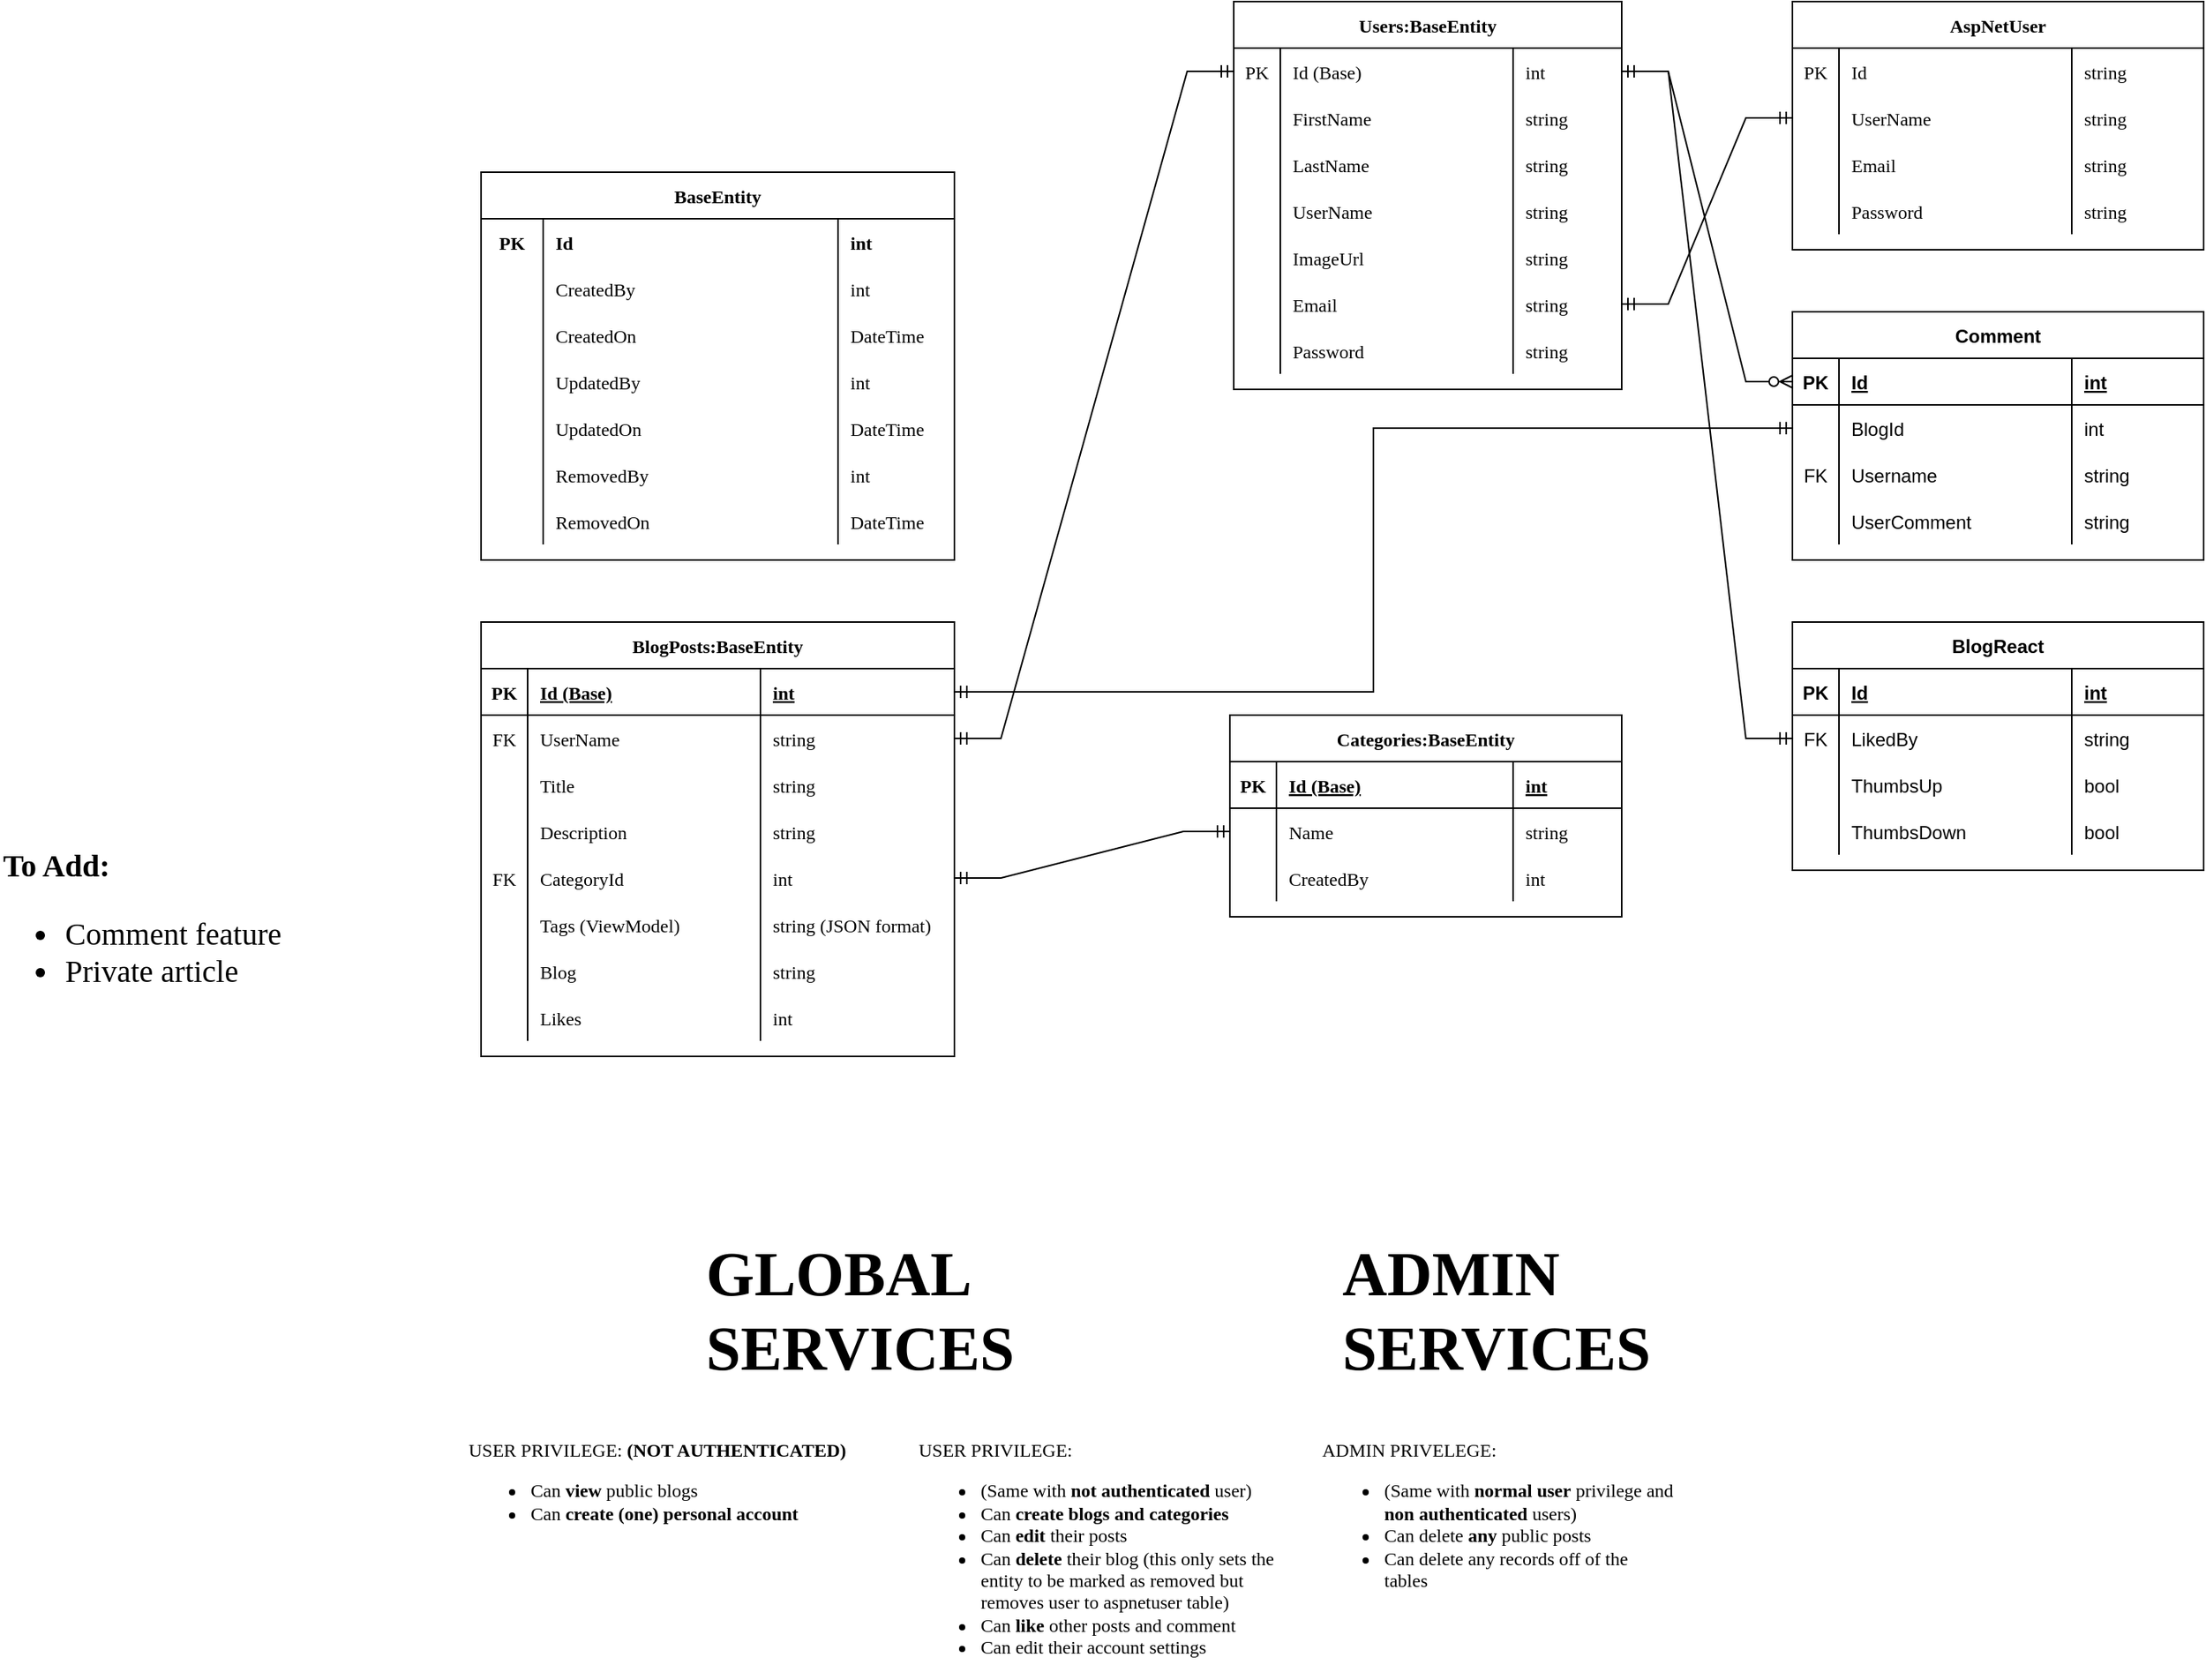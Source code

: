 <mxfile version="20.0.3" type="github">
  <diagram id="rZwCkNjVUARxbwiiMWEz" name="Page-1">
    <mxGraphModel dx="1335" dy="1146" grid="1" gridSize="10" guides="1" tooltips="1" connect="1" arrows="1" fold="1" page="0" pageScale="1" pageWidth="850" pageHeight="1100" math="0" shadow="0">
      <root>
        <mxCell id="0" />
        <mxCell id="1" parent="0" />
        <mxCell id="ridZYwhAapM3hq9KRY01-1" value="BlogPosts:BaseEntity" style="shape=table;startSize=30;container=1;collapsible=1;childLayout=tableLayout;fixedRows=1;rowLines=0;fontStyle=1;align=center;resizeLast=1;fontFamily=Tahoma;" parent="1" vertex="1">
          <mxGeometry x="560" y="30" width="305" height="280" as="geometry" />
        </mxCell>
        <mxCell id="ridZYwhAapM3hq9KRY01-2" value="" style="shape=tableRow;horizontal=0;startSize=0;swimlaneHead=0;swimlaneBody=0;fillColor=none;collapsible=0;dropTarget=0;points=[[0,0.5],[1,0.5]];portConstraint=eastwest;top=0;left=0;right=0;bottom=1;fontFamily=Tahoma;" parent="ridZYwhAapM3hq9KRY01-1" vertex="1">
          <mxGeometry y="30" width="305" height="30" as="geometry" />
        </mxCell>
        <mxCell id="ridZYwhAapM3hq9KRY01-3" value="PK" style="shape=partialRectangle;connectable=0;fillColor=none;top=0;left=0;bottom=0;right=0;fontStyle=1;overflow=hidden;fontFamily=Tahoma;" parent="ridZYwhAapM3hq9KRY01-2" vertex="1">
          <mxGeometry width="30" height="30" as="geometry">
            <mxRectangle width="30" height="30" as="alternateBounds" />
          </mxGeometry>
        </mxCell>
        <mxCell id="ridZYwhAapM3hq9KRY01-4" value="Id (Base)" style="shape=partialRectangle;connectable=0;fillColor=none;top=0;left=0;bottom=0;right=0;align=left;spacingLeft=6;fontStyle=5;overflow=hidden;fontFamily=Tahoma;" parent="ridZYwhAapM3hq9KRY01-2" vertex="1">
          <mxGeometry x="30" width="150" height="30" as="geometry">
            <mxRectangle width="150" height="30" as="alternateBounds" />
          </mxGeometry>
        </mxCell>
        <mxCell id="ridZYwhAapM3hq9KRY01-27" value="int" style="shape=partialRectangle;connectable=0;fillColor=none;top=0;left=0;bottom=0;right=0;align=left;spacingLeft=6;fontStyle=5;overflow=hidden;fontFamily=Tahoma;" parent="ridZYwhAapM3hq9KRY01-2" vertex="1">
          <mxGeometry x="180" width="125" height="30" as="geometry">
            <mxRectangle width="125" height="30" as="alternateBounds" />
          </mxGeometry>
        </mxCell>
        <mxCell id="eWsemUM-y-DsSTfHlPj5-30" style="shape=tableRow;horizontal=0;startSize=0;swimlaneHead=0;swimlaneBody=0;fillColor=none;collapsible=0;dropTarget=0;points=[[0,0.5],[1,0.5]];portConstraint=eastwest;top=0;left=0;right=0;bottom=0;fontFamily=Tahoma;" parent="ridZYwhAapM3hq9KRY01-1" vertex="1">
          <mxGeometry y="60" width="305" height="30" as="geometry" />
        </mxCell>
        <mxCell id="eWsemUM-y-DsSTfHlPj5-31" value="FK" style="shape=partialRectangle;connectable=0;fillColor=none;top=0;left=0;bottom=0;right=0;editable=1;overflow=hidden;fontFamily=Tahoma;" parent="eWsemUM-y-DsSTfHlPj5-30" vertex="1">
          <mxGeometry width="30" height="30" as="geometry">
            <mxRectangle width="30" height="30" as="alternateBounds" />
          </mxGeometry>
        </mxCell>
        <mxCell id="eWsemUM-y-DsSTfHlPj5-32" value="UserName" style="shape=partialRectangle;connectable=0;fillColor=none;top=0;left=0;bottom=0;right=0;align=left;spacingLeft=6;overflow=hidden;fontFamily=Tahoma;" parent="eWsemUM-y-DsSTfHlPj5-30" vertex="1">
          <mxGeometry x="30" width="150" height="30" as="geometry">
            <mxRectangle width="150" height="30" as="alternateBounds" />
          </mxGeometry>
        </mxCell>
        <mxCell id="eWsemUM-y-DsSTfHlPj5-33" value="string" style="shape=partialRectangle;connectable=0;fillColor=none;top=0;left=0;bottom=0;right=0;align=left;spacingLeft=6;overflow=hidden;fontFamily=Tahoma;" parent="eWsemUM-y-DsSTfHlPj5-30" vertex="1">
          <mxGeometry x="180" width="125" height="30" as="geometry">
            <mxRectangle width="125" height="30" as="alternateBounds" />
          </mxGeometry>
        </mxCell>
        <mxCell id="ridZYwhAapM3hq9KRY01-5" value="" style="shape=tableRow;horizontal=0;startSize=0;swimlaneHead=0;swimlaneBody=0;fillColor=none;collapsible=0;dropTarget=0;points=[[0,0.5],[1,0.5]];portConstraint=eastwest;top=0;left=0;right=0;bottom=0;fontFamily=Tahoma;" parent="ridZYwhAapM3hq9KRY01-1" vertex="1">
          <mxGeometry y="90" width="305" height="30" as="geometry" />
        </mxCell>
        <mxCell id="ridZYwhAapM3hq9KRY01-6" value="" style="shape=partialRectangle;connectable=0;fillColor=none;top=0;left=0;bottom=0;right=0;editable=1;overflow=hidden;fontFamily=Tahoma;" parent="ridZYwhAapM3hq9KRY01-5" vertex="1">
          <mxGeometry width="30" height="30" as="geometry">
            <mxRectangle width="30" height="30" as="alternateBounds" />
          </mxGeometry>
        </mxCell>
        <mxCell id="ridZYwhAapM3hq9KRY01-7" value="Title" style="shape=partialRectangle;connectable=0;fillColor=none;top=0;left=0;bottom=0;right=0;align=left;spacingLeft=6;overflow=hidden;fontFamily=Tahoma;" parent="ridZYwhAapM3hq9KRY01-5" vertex="1">
          <mxGeometry x="30" width="150" height="30" as="geometry">
            <mxRectangle width="150" height="30" as="alternateBounds" />
          </mxGeometry>
        </mxCell>
        <mxCell id="ridZYwhAapM3hq9KRY01-28" value="string" style="shape=partialRectangle;connectable=0;fillColor=none;top=0;left=0;bottom=0;right=0;align=left;spacingLeft=6;overflow=hidden;fontFamily=Tahoma;" parent="ridZYwhAapM3hq9KRY01-5" vertex="1">
          <mxGeometry x="180" width="125" height="30" as="geometry">
            <mxRectangle width="125" height="30" as="alternateBounds" />
          </mxGeometry>
        </mxCell>
        <mxCell id="AvKfs0yrgIYMPPPJpUeN-42" style="shape=tableRow;horizontal=0;startSize=0;swimlaneHead=0;swimlaneBody=0;fillColor=none;collapsible=0;dropTarget=0;points=[[0,0.5],[1,0.5]];portConstraint=eastwest;top=0;left=0;right=0;bottom=0;fontFamily=Tahoma;" parent="ridZYwhAapM3hq9KRY01-1" vertex="1">
          <mxGeometry y="120" width="305" height="30" as="geometry" />
        </mxCell>
        <mxCell id="AvKfs0yrgIYMPPPJpUeN-43" style="shape=partialRectangle;connectable=0;fillColor=none;top=0;left=0;bottom=0;right=0;editable=1;overflow=hidden;fontFamily=Tahoma;" parent="AvKfs0yrgIYMPPPJpUeN-42" vertex="1">
          <mxGeometry width="30" height="30" as="geometry">
            <mxRectangle width="30" height="30" as="alternateBounds" />
          </mxGeometry>
        </mxCell>
        <mxCell id="AvKfs0yrgIYMPPPJpUeN-44" value="Description" style="shape=partialRectangle;connectable=0;fillColor=none;top=0;left=0;bottom=0;right=0;align=left;spacingLeft=6;overflow=hidden;fontFamily=Tahoma;" parent="AvKfs0yrgIYMPPPJpUeN-42" vertex="1">
          <mxGeometry x="30" width="150" height="30" as="geometry">
            <mxRectangle width="150" height="30" as="alternateBounds" />
          </mxGeometry>
        </mxCell>
        <mxCell id="AvKfs0yrgIYMPPPJpUeN-45" value="string" style="shape=partialRectangle;connectable=0;fillColor=none;top=0;left=0;bottom=0;right=0;align=left;spacingLeft=6;overflow=hidden;fontFamily=Tahoma;" parent="AvKfs0yrgIYMPPPJpUeN-42" vertex="1">
          <mxGeometry x="180" width="125" height="30" as="geometry">
            <mxRectangle width="125" height="30" as="alternateBounds" />
          </mxGeometry>
        </mxCell>
        <mxCell id="ridZYwhAapM3hq9KRY01-8" value="" style="shape=tableRow;horizontal=0;startSize=0;swimlaneHead=0;swimlaneBody=0;fillColor=none;collapsible=0;dropTarget=0;points=[[0,0.5],[1,0.5]];portConstraint=eastwest;top=0;left=0;right=0;bottom=0;fontFamily=Tahoma;" parent="ridZYwhAapM3hq9KRY01-1" vertex="1">
          <mxGeometry y="150" width="305" height="30" as="geometry" />
        </mxCell>
        <mxCell id="ridZYwhAapM3hq9KRY01-9" value="FK" style="shape=partialRectangle;connectable=0;fillColor=none;top=0;left=0;bottom=0;right=0;editable=1;overflow=hidden;fontFamily=Tahoma;" parent="ridZYwhAapM3hq9KRY01-8" vertex="1">
          <mxGeometry width="30" height="30" as="geometry">
            <mxRectangle width="30" height="30" as="alternateBounds" />
          </mxGeometry>
        </mxCell>
        <mxCell id="ridZYwhAapM3hq9KRY01-10" value="CategoryId" style="shape=partialRectangle;connectable=0;fillColor=none;top=0;left=0;bottom=0;right=0;align=left;spacingLeft=6;overflow=hidden;fontFamily=Tahoma;" parent="ridZYwhAapM3hq9KRY01-8" vertex="1">
          <mxGeometry x="30" width="150" height="30" as="geometry">
            <mxRectangle width="150" height="30" as="alternateBounds" />
          </mxGeometry>
        </mxCell>
        <mxCell id="ridZYwhAapM3hq9KRY01-29" value="int" style="shape=partialRectangle;connectable=0;fillColor=none;top=0;left=0;bottom=0;right=0;align=left;spacingLeft=6;overflow=hidden;fontFamily=Tahoma;" parent="ridZYwhAapM3hq9KRY01-8" vertex="1">
          <mxGeometry x="180" width="125" height="30" as="geometry">
            <mxRectangle width="125" height="30" as="alternateBounds" />
          </mxGeometry>
        </mxCell>
        <mxCell id="ridZYwhAapM3hq9KRY01-11" value="" style="shape=tableRow;horizontal=0;startSize=0;swimlaneHead=0;swimlaneBody=0;fillColor=none;collapsible=0;dropTarget=0;points=[[0,0.5],[1,0.5]];portConstraint=eastwest;top=0;left=0;right=0;bottom=0;fontFamily=Tahoma;" parent="ridZYwhAapM3hq9KRY01-1" vertex="1">
          <mxGeometry y="180" width="305" height="30" as="geometry" />
        </mxCell>
        <mxCell id="ridZYwhAapM3hq9KRY01-12" value="" style="shape=partialRectangle;connectable=0;fillColor=none;top=0;left=0;bottom=0;right=0;editable=1;overflow=hidden;fontFamily=Tahoma;" parent="ridZYwhAapM3hq9KRY01-11" vertex="1">
          <mxGeometry width="30" height="30" as="geometry">
            <mxRectangle width="30" height="30" as="alternateBounds" />
          </mxGeometry>
        </mxCell>
        <mxCell id="ridZYwhAapM3hq9KRY01-13" value="Tags (ViewModel)" style="shape=partialRectangle;connectable=0;fillColor=none;top=0;left=0;bottom=0;right=0;align=left;spacingLeft=6;overflow=hidden;fontFamily=Tahoma;" parent="ridZYwhAapM3hq9KRY01-11" vertex="1">
          <mxGeometry x="30" width="150" height="30" as="geometry">
            <mxRectangle width="150" height="30" as="alternateBounds" />
          </mxGeometry>
        </mxCell>
        <mxCell id="ridZYwhAapM3hq9KRY01-30" value="string (JSON format)" style="shape=partialRectangle;connectable=0;fillColor=none;top=0;left=0;bottom=0;right=0;align=left;spacingLeft=6;overflow=hidden;fontFamily=Tahoma;" parent="ridZYwhAapM3hq9KRY01-11" vertex="1">
          <mxGeometry x="180" width="125" height="30" as="geometry">
            <mxRectangle width="125" height="30" as="alternateBounds" />
          </mxGeometry>
        </mxCell>
        <mxCell id="eWsemUM-y-DsSTfHlPj5-129" style="shape=tableRow;horizontal=0;startSize=0;swimlaneHead=0;swimlaneBody=0;fillColor=none;collapsible=0;dropTarget=0;points=[[0,0.5],[1,0.5]];portConstraint=eastwest;top=0;left=0;right=0;bottom=0;fontFamily=Tahoma;" parent="ridZYwhAapM3hq9KRY01-1" vertex="1">
          <mxGeometry y="210" width="305" height="30" as="geometry" />
        </mxCell>
        <mxCell id="eWsemUM-y-DsSTfHlPj5-130" style="shape=partialRectangle;connectable=0;fillColor=none;top=0;left=0;bottom=0;right=0;editable=1;overflow=hidden;fontFamily=Tahoma;" parent="eWsemUM-y-DsSTfHlPj5-129" vertex="1">
          <mxGeometry width="30" height="30" as="geometry">
            <mxRectangle width="30" height="30" as="alternateBounds" />
          </mxGeometry>
        </mxCell>
        <mxCell id="eWsemUM-y-DsSTfHlPj5-131" value="Blog" style="shape=partialRectangle;connectable=0;fillColor=none;top=0;left=0;bottom=0;right=0;align=left;spacingLeft=6;overflow=hidden;fontFamily=Tahoma;" parent="eWsemUM-y-DsSTfHlPj5-129" vertex="1">
          <mxGeometry x="30" width="150" height="30" as="geometry">
            <mxRectangle width="150" height="30" as="alternateBounds" />
          </mxGeometry>
        </mxCell>
        <mxCell id="eWsemUM-y-DsSTfHlPj5-132" value="string" style="shape=partialRectangle;connectable=0;fillColor=none;top=0;left=0;bottom=0;right=0;align=left;spacingLeft=6;overflow=hidden;fontFamily=Tahoma;" parent="eWsemUM-y-DsSTfHlPj5-129" vertex="1">
          <mxGeometry x="180" width="125" height="30" as="geometry">
            <mxRectangle width="125" height="30" as="alternateBounds" />
          </mxGeometry>
        </mxCell>
        <mxCell id="eWsemUM-y-DsSTfHlPj5-9" style="shape=tableRow;horizontal=0;startSize=0;swimlaneHead=0;swimlaneBody=0;fillColor=none;collapsible=0;dropTarget=0;points=[[0,0.5],[1,0.5]];portConstraint=eastwest;top=0;left=0;right=0;bottom=0;fontFamily=Tahoma;" parent="ridZYwhAapM3hq9KRY01-1" vertex="1">
          <mxGeometry y="240" width="305" height="30" as="geometry" />
        </mxCell>
        <mxCell id="eWsemUM-y-DsSTfHlPj5-10" style="shape=partialRectangle;connectable=0;fillColor=none;top=0;left=0;bottom=0;right=0;editable=1;overflow=hidden;fontFamily=Tahoma;" parent="eWsemUM-y-DsSTfHlPj5-9" vertex="1">
          <mxGeometry width="30" height="30" as="geometry">
            <mxRectangle width="30" height="30" as="alternateBounds" />
          </mxGeometry>
        </mxCell>
        <mxCell id="eWsemUM-y-DsSTfHlPj5-11" value="Likes" style="shape=partialRectangle;connectable=0;fillColor=none;top=0;left=0;bottom=0;right=0;align=left;spacingLeft=6;overflow=hidden;fontFamily=Tahoma;" parent="eWsemUM-y-DsSTfHlPj5-9" vertex="1">
          <mxGeometry x="30" width="150" height="30" as="geometry">
            <mxRectangle width="150" height="30" as="alternateBounds" />
          </mxGeometry>
        </mxCell>
        <mxCell id="eWsemUM-y-DsSTfHlPj5-12" value="int" style="shape=partialRectangle;connectable=0;fillColor=none;top=0;left=0;bottom=0;right=0;align=left;spacingLeft=6;overflow=hidden;fontFamily=Tahoma;" parent="eWsemUM-y-DsSTfHlPj5-9" vertex="1">
          <mxGeometry x="180" width="125" height="30" as="geometry">
            <mxRectangle width="125" height="30" as="alternateBounds" />
          </mxGeometry>
        </mxCell>
        <mxCell id="ridZYwhAapM3hq9KRY01-14" value="Users:BaseEntity" style="shape=table;startSize=30;container=1;collapsible=1;childLayout=tableLayout;fixedRows=1;rowLines=0;fontStyle=1;align=center;resizeLast=1;fontFamily=Tahoma;" parent="1" vertex="1">
          <mxGeometry x="1045" y="-370" width="250" height="250" as="geometry" />
        </mxCell>
        <mxCell id="eWsemUM-y-DsSTfHlPj5-27" style="shape=tableRow;horizontal=0;startSize=0;swimlaneHead=0;swimlaneBody=0;fillColor=none;collapsible=0;dropTarget=0;points=[[0,0.5],[1,0.5]];portConstraint=eastwest;top=0;left=0;right=0;bottom=0;fontFamily=Tahoma;" parent="ridZYwhAapM3hq9KRY01-14" vertex="1">
          <mxGeometry y="30" width="250" height="30" as="geometry" />
        </mxCell>
        <mxCell id="eWsemUM-y-DsSTfHlPj5-28" value="PK" style="shape=partialRectangle;connectable=0;fillColor=none;top=0;left=0;bottom=0;right=0;editable=1;overflow=hidden;fontFamily=Tahoma;" parent="eWsemUM-y-DsSTfHlPj5-27" vertex="1">
          <mxGeometry width="30" height="30" as="geometry">
            <mxRectangle width="30" height="30" as="alternateBounds" />
          </mxGeometry>
        </mxCell>
        <mxCell id="eWsemUM-y-DsSTfHlPj5-29" value="Id (Base)" style="shape=partialRectangle;connectable=0;fillColor=none;top=0;left=0;bottom=0;right=0;align=left;spacingLeft=6;overflow=hidden;fontFamily=Tahoma;shadow=0;" parent="eWsemUM-y-DsSTfHlPj5-27" vertex="1">
          <mxGeometry x="30" width="150" height="30" as="geometry">
            <mxRectangle width="150" height="30" as="alternateBounds" />
          </mxGeometry>
        </mxCell>
        <mxCell id="jtkVeyvdoe5RM_UpNA_y-11" value="int" style="shape=partialRectangle;connectable=0;fillColor=none;top=0;left=0;bottom=0;right=0;align=left;spacingLeft=6;overflow=hidden;fontFamily=Tahoma;shadow=0;" parent="eWsemUM-y-DsSTfHlPj5-27" vertex="1">
          <mxGeometry x="180" width="70" height="30" as="geometry">
            <mxRectangle width="70" height="30" as="alternateBounds" />
          </mxGeometry>
        </mxCell>
        <mxCell id="ridZYwhAapM3hq9KRY01-18" value="" style="shape=tableRow;horizontal=0;startSize=0;swimlaneHead=0;swimlaneBody=0;fillColor=none;collapsible=0;dropTarget=0;points=[[0,0.5],[1,0.5]];portConstraint=eastwest;top=0;left=0;right=0;bottom=0;fontFamily=Tahoma;" parent="ridZYwhAapM3hq9KRY01-14" vertex="1">
          <mxGeometry y="60" width="250" height="30" as="geometry" />
        </mxCell>
        <mxCell id="ridZYwhAapM3hq9KRY01-19" value="" style="shape=partialRectangle;connectable=0;fillColor=none;top=0;left=0;bottom=0;right=0;editable=1;overflow=hidden;fontFamily=Tahoma;" parent="ridZYwhAapM3hq9KRY01-18" vertex="1">
          <mxGeometry width="30" height="30" as="geometry">
            <mxRectangle width="30" height="30" as="alternateBounds" />
          </mxGeometry>
        </mxCell>
        <mxCell id="ridZYwhAapM3hq9KRY01-20" value="FirstName" style="shape=partialRectangle;connectable=0;fillColor=none;top=0;left=0;bottom=0;right=0;align=left;spacingLeft=6;overflow=hidden;fontFamily=Tahoma;" parent="ridZYwhAapM3hq9KRY01-18" vertex="1">
          <mxGeometry x="30" width="150" height="30" as="geometry">
            <mxRectangle width="150" height="30" as="alternateBounds" />
          </mxGeometry>
        </mxCell>
        <mxCell id="jtkVeyvdoe5RM_UpNA_y-12" value="string" style="shape=partialRectangle;connectable=0;fillColor=none;top=0;left=0;bottom=0;right=0;align=left;spacingLeft=6;overflow=hidden;fontFamily=Tahoma;" parent="ridZYwhAapM3hq9KRY01-18" vertex="1">
          <mxGeometry x="180" width="70" height="30" as="geometry">
            <mxRectangle width="70" height="30" as="alternateBounds" />
          </mxGeometry>
        </mxCell>
        <mxCell id="ridZYwhAapM3hq9KRY01-21" value="" style="shape=tableRow;horizontal=0;startSize=0;swimlaneHead=0;swimlaneBody=0;fillColor=none;collapsible=0;dropTarget=0;points=[[0,0.5],[1,0.5]];portConstraint=eastwest;top=0;left=0;right=0;bottom=0;fontFamily=Tahoma;" parent="ridZYwhAapM3hq9KRY01-14" vertex="1">
          <mxGeometry y="90" width="250" height="30" as="geometry" />
        </mxCell>
        <mxCell id="ridZYwhAapM3hq9KRY01-22" value="" style="shape=partialRectangle;connectable=0;fillColor=none;top=0;left=0;bottom=0;right=0;editable=1;overflow=hidden;fontFamily=Tahoma;" parent="ridZYwhAapM3hq9KRY01-21" vertex="1">
          <mxGeometry width="30" height="30" as="geometry">
            <mxRectangle width="30" height="30" as="alternateBounds" />
          </mxGeometry>
        </mxCell>
        <mxCell id="ridZYwhAapM3hq9KRY01-23" value="LastName" style="shape=partialRectangle;connectable=0;fillColor=none;top=0;left=0;bottom=0;right=0;align=left;spacingLeft=6;overflow=hidden;fontFamily=Tahoma;" parent="ridZYwhAapM3hq9KRY01-21" vertex="1">
          <mxGeometry x="30" width="150" height="30" as="geometry">
            <mxRectangle width="150" height="30" as="alternateBounds" />
          </mxGeometry>
        </mxCell>
        <mxCell id="jtkVeyvdoe5RM_UpNA_y-13" value="string" style="shape=partialRectangle;connectable=0;fillColor=none;top=0;left=0;bottom=0;right=0;align=left;spacingLeft=6;overflow=hidden;fontFamily=Tahoma;" parent="ridZYwhAapM3hq9KRY01-21" vertex="1">
          <mxGeometry x="180" width="70" height="30" as="geometry">
            <mxRectangle width="70" height="30" as="alternateBounds" />
          </mxGeometry>
        </mxCell>
        <mxCell id="ridZYwhAapM3hq9KRY01-24" value="" style="shape=tableRow;horizontal=0;startSize=0;swimlaneHead=0;swimlaneBody=0;fillColor=none;collapsible=0;dropTarget=0;points=[[0,0.5],[1,0.5]];portConstraint=eastwest;top=0;left=0;right=0;bottom=0;fontFamily=Tahoma;" parent="ridZYwhAapM3hq9KRY01-14" vertex="1">
          <mxGeometry y="120" width="250" height="30" as="geometry" />
        </mxCell>
        <mxCell id="ridZYwhAapM3hq9KRY01-25" value="" style="shape=partialRectangle;connectable=0;fillColor=none;top=0;left=0;bottom=0;right=0;editable=1;overflow=hidden;fontFamily=Tahoma;" parent="ridZYwhAapM3hq9KRY01-24" vertex="1">
          <mxGeometry width="30" height="30" as="geometry">
            <mxRectangle width="30" height="30" as="alternateBounds" />
          </mxGeometry>
        </mxCell>
        <mxCell id="ridZYwhAapM3hq9KRY01-26" value="UserName" style="shape=partialRectangle;connectable=0;fillColor=none;top=0;left=0;bottom=0;right=0;align=left;spacingLeft=6;overflow=hidden;fontFamily=Tahoma;" parent="ridZYwhAapM3hq9KRY01-24" vertex="1">
          <mxGeometry x="30" width="150" height="30" as="geometry">
            <mxRectangle width="150" height="30" as="alternateBounds" />
          </mxGeometry>
        </mxCell>
        <mxCell id="jtkVeyvdoe5RM_UpNA_y-14" value="string" style="shape=partialRectangle;connectable=0;fillColor=none;top=0;left=0;bottom=0;right=0;align=left;spacingLeft=6;overflow=hidden;fontFamily=Tahoma;" parent="ridZYwhAapM3hq9KRY01-24" vertex="1">
          <mxGeometry x="180" width="70" height="30" as="geometry">
            <mxRectangle width="70" height="30" as="alternateBounds" />
          </mxGeometry>
        </mxCell>
        <mxCell id="eWsemUM-y-DsSTfHlPj5-24" style="shape=tableRow;horizontal=0;startSize=0;swimlaneHead=0;swimlaneBody=0;fillColor=none;collapsible=0;dropTarget=0;points=[[0,0.5],[1,0.5]];portConstraint=eastwest;top=0;left=0;right=0;bottom=0;fontFamily=Tahoma;" parent="ridZYwhAapM3hq9KRY01-14" vertex="1">
          <mxGeometry y="150" width="250" height="30" as="geometry" />
        </mxCell>
        <mxCell id="eWsemUM-y-DsSTfHlPj5-25" style="shape=partialRectangle;connectable=0;fillColor=none;top=0;left=0;bottom=0;right=0;editable=1;overflow=hidden;fontFamily=Tahoma;" parent="eWsemUM-y-DsSTfHlPj5-24" vertex="1">
          <mxGeometry width="30" height="30" as="geometry">
            <mxRectangle width="30" height="30" as="alternateBounds" />
          </mxGeometry>
        </mxCell>
        <mxCell id="eWsemUM-y-DsSTfHlPj5-26" value="ImageUrl" style="shape=partialRectangle;connectable=0;fillColor=none;top=0;left=0;bottom=0;right=0;align=left;spacingLeft=6;overflow=hidden;fontFamily=Tahoma;" parent="eWsemUM-y-DsSTfHlPj5-24" vertex="1">
          <mxGeometry x="30" width="150" height="30" as="geometry">
            <mxRectangle width="150" height="30" as="alternateBounds" />
          </mxGeometry>
        </mxCell>
        <mxCell id="jtkVeyvdoe5RM_UpNA_y-15" value="string" style="shape=partialRectangle;connectable=0;fillColor=none;top=0;left=0;bottom=0;right=0;align=left;spacingLeft=6;overflow=hidden;fontFamily=Tahoma;" parent="eWsemUM-y-DsSTfHlPj5-24" vertex="1">
          <mxGeometry x="180" width="70" height="30" as="geometry">
            <mxRectangle width="70" height="30" as="alternateBounds" />
          </mxGeometry>
        </mxCell>
        <mxCell id="ridZYwhAapM3hq9KRY01-48" style="shape=tableRow;horizontal=0;startSize=0;swimlaneHead=0;swimlaneBody=0;fillColor=none;collapsible=0;dropTarget=0;points=[[0,0.5],[1,0.5]];portConstraint=eastwest;top=0;left=0;right=0;bottom=0;fontFamily=Tahoma;" parent="ridZYwhAapM3hq9KRY01-14" vertex="1">
          <mxGeometry y="180" width="250" height="30" as="geometry" />
        </mxCell>
        <mxCell id="ridZYwhAapM3hq9KRY01-49" style="shape=partialRectangle;connectable=0;fillColor=none;top=0;left=0;bottom=0;right=0;editable=1;overflow=hidden;fontFamily=Tahoma;" parent="ridZYwhAapM3hq9KRY01-48" vertex="1">
          <mxGeometry width="30" height="30" as="geometry">
            <mxRectangle width="30" height="30" as="alternateBounds" />
          </mxGeometry>
        </mxCell>
        <mxCell id="ridZYwhAapM3hq9KRY01-50" value="Email" style="shape=partialRectangle;connectable=0;fillColor=none;top=0;left=0;bottom=0;right=0;align=left;spacingLeft=6;overflow=hidden;fontFamily=Tahoma;" parent="ridZYwhAapM3hq9KRY01-48" vertex="1">
          <mxGeometry x="30" width="150" height="30" as="geometry">
            <mxRectangle width="150" height="30" as="alternateBounds" />
          </mxGeometry>
        </mxCell>
        <mxCell id="jtkVeyvdoe5RM_UpNA_y-16" value="string" style="shape=partialRectangle;connectable=0;fillColor=none;top=0;left=0;bottom=0;right=0;align=left;spacingLeft=6;overflow=hidden;fontFamily=Tahoma;" parent="ridZYwhAapM3hq9KRY01-48" vertex="1">
          <mxGeometry x="180" width="70" height="30" as="geometry">
            <mxRectangle width="70" height="30" as="alternateBounds" />
          </mxGeometry>
        </mxCell>
        <mxCell id="ridZYwhAapM3hq9KRY01-45" style="shape=tableRow;horizontal=0;startSize=0;swimlaneHead=0;swimlaneBody=0;fillColor=none;collapsible=0;dropTarget=0;points=[[0,0.5],[1,0.5]];portConstraint=eastwest;top=0;left=0;right=0;bottom=0;fontFamily=Tahoma;" parent="ridZYwhAapM3hq9KRY01-14" vertex="1">
          <mxGeometry y="210" width="250" height="30" as="geometry" />
        </mxCell>
        <mxCell id="ridZYwhAapM3hq9KRY01-46" style="shape=partialRectangle;connectable=0;fillColor=none;top=0;left=0;bottom=0;right=0;editable=1;overflow=hidden;fontFamily=Tahoma;" parent="ridZYwhAapM3hq9KRY01-45" vertex="1">
          <mxGeometry width="30" height="30" as="geometry">
            <mxRectangle width="30" height="30" as="alternateBounds" />
          </mxGeometry>
        </mxCell>
        <mxCell id="ridZYwhAapM3hq9KRY01-47" value="Password" style="shape=partialRectangle;connectable=0;fillColor=none;top=0;left=0;bottom=0;right=0;align=left;spacingLeft=6;overflow=hidden;fontFamily=Tahoma;" parent="ridZYwhAapM3hq9KRY01-45" vertex="1">
          <mxGeometry x="30" width="150" height="30" as="geometry">
            <mxRectangle width="150" height="30" as="alternateBounds" />
          </mxGeometry>
        </mxCell>
        <mxCell id="jtkVeyvdoe5RM_UpNA_y-17" value="string" style="shape=partialRectangle;connectable=0;fillColor=none;top=0;left=0;bottom=0;right=0;align=left;spacingLeft=6;overflow=hidden;fontFamily=Tahoma;" parent="ridZYwhAapM3hq9KRY01-45" vertex="1">
          <mxGeometry x="180" width="70" height="30" as="geometry">
            <mxRectangle width="70" height="30" as="alternateBounds" />
          </mxGeometry>
        </mxCell>
        <mxCell id="ridZYwhAapM3hq9KRY01-31" value="Categories:BaseEntity" style="shape=table;startSize=30;container=1;collapsible=1;childLayout=tableLayout;fixedRows=1;rowLines=0;fontStyle=1;align=center;resizeLast=1;fontFamily=Tahoma;" parent="1" vertex="1">
          <mxGeometry x="1042.5" y="90" width="252.5" height="130" as="geometry" />
        </mxCell>
        <mxCell id="ridZYwhAapM3hq9KRY01-32" value="" style="shape=tableRow;horizontal=0;startSize=0;swimlaneHead=0;swimlaneBody=0;fillColor=none;collapsible=0;dropTarget=0;points=[[0,0.5],[1,0.5]];portConstraint=eastwest;top=0;left=0;right=0;bottom=1;fontFamily=Tahoma;" parent="ridZYwhAapM3hq9KRY01-31" vertex="1">
          <mxGeometry y="30" width="252.5" height="30" as="geometry" />
        </mxCell>
        <mxCell id="ridZYwhAapM3hq9KRY01-33" value="PK" style="shape=partialRectangle;connectable=0;fillColor=none;top=0;left=0;bottom=0;right=0;fontStyle=1;overflow=hidden;fontFamily=Tahoma;" parent="ridZYwhAapM3hq9KRY01-32" vertex="1">
          <mxGeometry width="30" height="30" as="geometry">
            <mxRectangle width="30" height="30" as="alternateBounds" />
          </mxGeometry>
        </mxCell>
        <mxCell id="ridZYwhAapM3hq9KRY01-34" value="Id (Base)" style="shape=partialRectangle;connectable=0;fillColor=none;top=0;left=0;bottom=0;right=0;align=left;spacingLeft=6;fontStyle=5;overflow=hidden;fontFamily=Tahoma;" parent="ridZYwhAapM3hq9KRY01-32" vertex="1">
          <mxGeometry x="30" width="152.5" height="30" as="geometry">
            <mxRectangle width="152.5" height="30" as="alternateBounds" />
          </mxGeometry>
        </mxCell>
        <mxCell id="jtkVeyvdoe5RM_UpNA_y-7" value="int" style="shape=partialRectangle;connectable=0;fillColor=none;top=0;left=0;bottom=0;right=0;align=left;spacingLeft=6;fontStyle=5;overflow=hidden;fontFamily=Tahoma;" parent="ridZYwhAapM3hq9KRY01-32" vertex="1">
          <mxGeometry x="182.5" width="70" height="30" as="geometry">
            <mxRectangle width="70" height="30" as="alternateBounds" />
          </mxGeometry>
        </mxCell>
        <mxCell id="ridZYwhAapM3hq9KRY01-35" value="" style="shape=tableRow;horizontal=0;startSize=0;swimlaneHead=0;swimlaneBody=0;fillColor=none;collapsible=0;dropTarget=0;points=[[0,0.5],[1,0.5]];portConstraint=eastwest;top=0;left=0;right=0;bottom=0;fontFamily=Tahoma;" parent="ridZYwhAapM3hq9KRY01-31" vertex="1">
          <mxGeometry y="60" width="252.5" height="30" as="geometry" />
        </mxCell>
        <mxCell id="ridZYwhAapM3hq9KRY01-36" value="" style="shape=partialRectangle;connectable=0;fillColor=none;top=0;left=0;bottom=0;right=0;editable=1;overflow=hidden;fontFamily=Tahoma;" parent="ridZYwhAapM3hq9KRY01-35" vertex="1">
          <mxGeometry width="30" height="30" as="geometry">
            <mxRectangle width="30" height="30" as="alternateBounds" />
          </mxGeometry>
        </mxCell>
        <mxCell id="ridZYwhAapM3hq9KRY01-37" value="Name" style="shape=partialRectangle;connectable=0;fillColor=none;top=0;left=0;bottom=0;right=0;align=left;spacingLeft=6;overflow=hidden;fontFamily=Tahoma;" parent="ridZYwhAapM3hq9KRY01-35" vertex="1">
          <mxGeometry x="30" width="152.5" height="30" as="geometry">
            <mxRectangle width="152.5" height="30" as="alternateBounds" />
          </mxGeometry>
        </mxCell>
        <mxCell id="jtkVeyvdoe5RM_UpNA_y-8" value="string" style="shape=partialRectangle;connectable=0;fillColor=none;top=0;left=0;bottom=0;right=0;align=left;spacingLeft=6;overflow=hidden;fontFamily=Tahoma;" parent="ridZYwhAapM3hq9KRY01-35" vertex="1">
          <mxGeometry x="182.5" width="70" height="30" as="geometry">
            <mxRectangle width="70" height="30" as="alternateBounds" />
          </mxGeometry>
        </mxCell>
        <mxCell id="jtkVeyvdoe5RM_UpNA_y-4" style="shape=tableRow;horizontal=0;startSize=0;swimlaneHead=0;swimlaneBody=0;fillColor=none;collapsible=0;dropTarget=0;points=[[0,0.5],[1,0.5]];portConstraint=eastwest;top=0;left=0;right=0;bottom=0;fontFamily=Tahoma;" parent="ridZYwhAapM3hq9KRY01-31" vertex="1">
          <mxGeometry y="90" width="252.5" height="30" as="geometry" />
        </mxCell>
        <mxCell id="jtkVeyvdoe5RM_UpNA_y-5" style="shape=partialRectangle;connectable=0;fillColor=none;top=0;left=0;bottom=0;right=0;editable=1;overflow=hidden;fontFamily=Tahoma;" parent="jtkVeyvdoe5RM_UpNA_y-4" vertex="1">
          <mxGeometry width="30" height="30" as="geometry">
            <mxRectangle width="30" height="30" as="alternateBounds" />
          </mxGeometry>
        </mxCell>
        <mxCell id="jtkVeyvdoe5RM_UpNA_y-6" value="CreatedBy" style="shape=partialRectangle;connectable=0;fillColor=none;top=0;left=0;bottom=0;right=0;align=left;spacingLeft=6;overflow=hidden;fontFamily=Tahoma;" parent="jtkVeyvdoe5RM_UpNA_y-4" vertex="1">
          <mxGeometry x="30" width="152.5" height="30" as="geometry">
            <mxRectangle width="152.5" height="30" as="alternateBounds" />
          </mxGeometry>
        </mxCell>
        <mxCell id="jtkVeyvdoe5RM_UpNA_y-9" value="int" style="shape=partialRectangle;connectable=0;fillColor=none;top=0;left=0;bottom=0;right=0;align=left;spacingLeft=6;overflow=hidden;fontFamily=Tahoma;" parent="jtkVeyvdoe5RM_UpNA_y-4" vertex="1">
          <mxGeometry x="182.5" width="70" height="30" as="geometry">
            <mxRectangle width="70" height="30" as="alternateBounds" />
          </mxGeometry>
        </mxCell>
        <mxCell id="ridZYwhAapM3hq9KRY01-67" value="BaseEntity" style="shape=table;startSize=30;container=1;collapsible=1;childLayout=tableLayout;fixedRows=1;rowLines=0;fontStyle=1;align=center;resizeLast=1;fontFamily=Tahoma;" parent="1" vertex="1">
          <mxGeometry x="560" y="-260" width="305" height="250" as="geometry" />
        </mxCell>
        <mxCell id="ridZYwhAapM3hq9KRY01-83" style="shape=tableRow;horizontal=0;startSize=0;swimlaneHead=0;swimlaneBody=0;fillColor=none;collapsible=0;dropTarget=0;points=[[0,0.5],[1,0.5]];portConstraint=eastwest;top=0;left=0;right=0;bottom=0;fontFamily=Tahoma;" parent="ridZYwhAapM3hq9KRY01-67" vertex="1">
          <mxGeometry y="30" width="305" height="30" as="geometry" />
        </mxCell>
        <mxCell id="ridZYwhAapM3hq9KRY01-84" value="PK" style="shape=partialRectangle;connectable=0;fillColor=none;top=0;left=0;bottom=0;right=0;editable=1;overflow=hidden;labelBorderColor=none;shadow=0;fontStyle=1;fontFamily=Tahoma;" parent="ridZYwhAapM3hq9KRY01-83" vertex="1">
          <mxGeometry width="40" height="30" as="geometry">
            <mxRectangle width="40" height="30" as="alternateBounds" />
          </mxGeometry>
        </mxCell>
        <mxCell id="ridZYwhAapM3hq9KRY01-85" value="Id" style="shape=partialRectangle;connectable=0;fillColor=none;top=0;left=0;bottom=0;right=0;align=left;spacingLeft=6;overflow=hidden;labelBorderColor=none;shadow=0;fontStyle=1;fontFamily=Tahoma;" parent="ridZYwhAapM3hq9KRY01-83" vertex="1">
          <mxGeometry x="40" width="190" height="30" as="geometry">
            <mxRectangle width="190" height="30" as="alternateBounds" />
          </mxGeometry>
        </mxCell>
        <mxCell id="ridZYwhAapM3hq9KRY01-86" value="int" style="shape=partialRectangle;connectable=0;fillColor=none;top=0;left=0;bottom=0;right=0;align=left;spacingLeft=6;overflow=hidden;labelBorderColor=none;shadow=0;fontStyle=1;fontFamily=Tahoma;" parent="ridZYwhAapM3hq9KRY01-83" vertex="1">
          <mxGeometry x="230" width="75" height="30" as="geometry">
            <mxRectangle width="75" height="30" as="alternateBounds" />
          </mxGeometry>
        </mxCell>
        <mxCell id="ridZYwhAapM3hq9KRY01-68" value="" style="shape=tableRow;horizontal=0;startSize=0;swimlaneHead=0;swimlaneBody=0;fillColor=none;collapsible=0;dropTarget=0;points=[[0,0.5],[1,0.5]];portConstraint=eastwest;top=0;left=0;right=0;bottom=0;fontFamily=Tahoma;" parent="ridZYwhAapM3hq9KRY01-67" vertex="1">
          <mxGeometry y="60" width="305" height="30" as="geometry" />
        </mxCell>
        <mxCell id="ridZYwhAapM3hq9KRY01-69" value="" style="shape=partialRectangle;connectable=0;fillColor=none;top=0;left=0;bottom=0;right=0;editable=1;overflow=hidden;fontFamily=Tahoma;" parent="ridZYwhAapM3hq9KRY01-68" vertex="1">
          <mxGeometry width="40" height="30" as="geometry">
            <mxRectangle width="40" height="30" as="alternateBounds" />
          </mxGeometry>
        </mxCell>
        <mxCell id="ridZYwhAapM3hq9KRY01-70" value="CreatedBy" style="shape=partialRectangle;connectable=0;fillColor=none;top=0;left=0;bottom=0;right=0;align=left;spacingLeft=6;overflow=hidden;fontFamily=Tahoma;" parent="ridZYwhAapM3hq9KRY01-68" vertex="1">
          <mxGeometry x="40" width="190" height="30" as="geometry">
            <mxRectangle width="190" height="30" as="alternateBounds" />
          </mxGeometry>
        </mxCell>
        <mxCell id="ridZYwhAapM3hq9KRY01-87" value="int" style="shape=partialRectangle;connectable=0;fillColor=none;top=0;left=0;bottom=0;right=0;align=left;spacingLeft=6;overflow=hidden;fontFamily=Tahoma;" parent="ridZYwhAapM3hq9KRY01-68" vertex="1">
          <mxGeometry x="230" width="75" height="30" as="geometry">
            <mxRectangle width="75" height="30" as="alternateBounds" />
          </mxGeometry>
        </mxCell>
        <mxCell id="ridZYwhAapM3hq9KRY01-71" value="" style="shape=tableRow;horizontal=0;startSize=0;swimlaneHead=0;swimlaneBody=0;fillColor=none;collapsible=0;dropTarget=0;points=[[0,0.5],[1,0.5]];portConstraint=eastwest;top=0;left=0;right=0;bottom=0;fontFamily=Tahoma;" parent="ridZYwhAapM3hq9KRY01-67" vertex="1">
          <mxGeometry y="90" width="305" height="30" as="geometry" />
        </mxCell>
        <mxCell id="ridZYwhAapM3hq9KRY01-72" value="" style="shape=partialRectangle;connectable=0;fillColor=none;top=0;left=0;bottom=0;right=0;editable=1;overflow=hidden;fontFamily=Tahoma;" parent="ridZYwhAapM3hq9KRY01-71" vertex="1">
          <mxGeometry width="40" height="30" as="geometry">
            <mxRectangle width="40" height="30" as="alternateBounds" />
          </mxGeometry>
        </mxCell>
        <mxCell id="ridZYwhAapM3hq9KRY01-73" value="CreatedOn" style="shape=partialRectangle;connectable=0;fillColor=none;top=0;left=0;bottom=0;right=0;align=left;spacingLeft=6;overflow=hidden;fontFamily=Tahoma;" parent="ridZYwhAapM3hq9KRY01-71" vertex="1">
          <mxGeometry x="40" width="190" height="30" as="geometry">
            <mxRectangle width="190" height="30" as="alternateBounds" />
          </mxGeometry>
        </mxCell>
        <mxCell id="ridZYwhAapM3hq9KRY01-88" value="DateTime" style="shape=partialRectangle;connectable=0;fillColor=none;top=0;left=0;bottom=0;right=0;align=left;spacingLeft=6;overflow=hidden;fontFamily=Tahoma;" parent="ridZYwhAapM3hq9KRY01-71" vertex="1">
          <mxGeometry x="230" width="75" height="30" as="geometry">
            <mxRectangle width="75" height="30" as="alternateBounds" />
          </mxGeometry>
        </mxCell>
        <mxCell id="ridZYwhAapM3hq9KRY01-101" style="shape=tableRow;horizontal=0;startSize=0;swimlaneHead=0;swimlaneBody=0;fillColor=none;collapsible=0;dropTarget=0;points=[[0,0.5],[1,0.5]];portConstraint=eastwest;top=0;left=0;right=0;bottom=0;fontFamily=Tahoma;" parent="ridZYwhAapM3hq9KRY01-67" vertex="1">
          <mxGeometry y="120" width="305" height="30" as="geometry" />
        </mxCell>
        <mxCell id="ridZYwhAapM3hq9KRY01-102" style="shape=partialRectangle;connectable=0;fillColor=none;top=0;left=0;bottom=0;right=0;editable=1;overflow=hidden;fontFamily=Tahoma;" parent="ridZYwhAapM3hq9KRY01-101" vertex="1">
          <mxGeometry width="40" height="30" as="geometry">
            <mxRectangle width="40" height="30" as="alternateBounds" />
          </mxGeometry>
        </mxCell>
        <mxCell id="ridZYwhAapM3hq9KRY01-103" value="UpdatedBy" style="shape=partialRectangle;connectable=0;fillColor=none;top=0;left=0;bottom=0;right=0;align=left;spacingLeft=6;overflow=hidden;fontFamily=Tahoma;" parent="ridZYwhAapM3hq9KRY01-101" vertex="1">
          <mxGeometry x="40" width="190" height="30" as="geometry">
            <mxRectangle width="190" height="30" as="alternateBounds" />
          </mxGeometry>
        </mxCell>
        <mxCell id="ridZYwhAapM3hq9KRY01-104" value="int" style="shape=partialRectangle;connectable=0;fillColor=none;top=0;left=0;bottom=0;right=0;align=left;spacingLeft=6;overflow=hidden;fontFamily=Tahoma;" parent="ridZYwhAapM3hq9KRY01-101" vertex="1">
          <mxGeometry x="230" width="75" height="30" as="geometry">
            <mxRectangle width="75" height="30" as="alternateBounds" />
          </mxGeometry>
        </mxCell>
        <mxCell id="ridZYwhAapM3hq9KRY01-97" style="shape=tableRow;horizontal=0;startSize=0;swimlaneHead=0;swimlaneBody=0;fillColor=none;collapsible=0;dropTarget=0;points=[[0,0.5],[1,0.5]];portConstraint=eastwest;top=0;left=0;right=0;bottom=0;fontFamily=Tahoma;" parent="ridZYwhAapM3hq9KRY01-67" vertex="1">
          <mxGeometry y="150" width="305" height="30" as="geometry" />
        </mxCell>
        <mxCell id="ridZYwhAapM3hq9KRY01-98" style="shape=partialRectangle;connectable=0;fillColor=none;top=0;left=0;bottom=0;right=0;editable=1;overflow=hidden;fontFamily=Tahoma;" parent="ridZYwhAapM3hq9KRY01-97" vertex="1">
          <mxGeometry width="40" height="30" as="geometry">
            <mxRectangle width="40" height="30" as="alternateBounds" />
          </mxGeometry>
        </mxCell>
        <mxCell id="ridZYwhAapM3hq9KRY01-99" value="UpdatedOn" style="shape=partialRectangle;connectable=0;fillColor=none;top=0;left=0;bottom=0;right=0;align=left;spacingLeft=6;overflow=hidden;fontFamily=Tahoma;" parent="ridZYwhAapM3hq9KRY01-97" vertex="1">
          <mxGeometry x="40" width="190" height="30" as="geometry">
            <mxRectangle width="190" height="30" as="alternateBounds" />
          </mxGeometry>
        </mxCell>
        <mxCell id="ridZYwhAapM3hq9KRY01-100" value="DateTime" style="shape=partialRectangle;connectable=0;fillColor=none;top=0;left=0;bottom=0;right=0;align=left;spacingLeft=6;overflow=hidden;fontFamily=Tahoma;" parent="ridZYwhAapM3hq9KRY01-97" vertex="1">
          <mxGeometry x="230" width="75" height="30" as="geometry">
            <mxRectangle width="75" height="30" as="alternateBounds" />
          </mxGeometry>
        </mxCell>
        <mxCell id="ridZYwhAapM3hq9KRY01-93" style="shape=tableRow;horizontal=0;startSize=0;swimlaneHead=0;swimlaneBody=0;fillColor=none;collapsible=0;dropTarget=0;points=[[0,0.5],[1,0.5]];portConstraint=eastwest;top=0;left=0;right=0;bottom=0;fontFamily=Tahoma;" parent="ridZYwhAapM3hq9KRY01-67" vertex="1">
          <mxGeometry y="180" width="305" height="30" as="geometry" />
        </mxCell>
        <mxCell id="ridZYwhAapM3hq9KRY01-94" style="shape=partialRectangle;connectable=0;fillColor=none;top=0;left=0;bottom=0;right=0;editable=1;overflow=hidden;fontFamily=Tahoma;" parent="ridZYwhAapM3hq9KRY01-93" vertex="1">
          <mxGeometry width="40" height="30" as="geometry">
            <mxRectangle width="40" height="30" as="alternateBounds" />
          </mxGeometry>
        </mxCell>
        <mxCell id="ridZYwhAapM3hq9KRY01-95" value="RemovedBy" style="shape=partialRectangle;connectable=0;fillColor=none;top=0;left=0;bottom=0;right=0;align=left;spacingLeft=6;overflow=hidden;fontFamily=Tahoma;" parent="ridZYwhAapM3hq9KRY01-93" vertex="1">
          <mxGeometry x="40" width="190" height="30" as="geometry">
            <mxRectangle width="190" height="30" as="alternateBounds" />
          </mxGeometry>
        </mxCell>
        <mxCell id="ridZYwhAapM3hq9KRY01-96" value="int" style="shape=partialRectangle;connectable=0;fillColor=none;top=0;left=0;bottom=0;right=0;align=left;spacingLeft=6;overflow=hidden;fontFamily=Tahoma;" parent="ridZYwhAapM3hq9KRY01-93" vertex="1">
          <mxGeometry x="230" width="75" height="30" as="geometry">
            <mxRectangle width="75" height="30" as="alternateBounds" />
          </mxGeometry>
        </mxCell>
        <mxCell id="ridZYwhAapM3hq9KRY01-89" style="shape=tableRow;horizontal=0;startSize=0;swimlaneHead=0;swimlaneBody=0;fillColor=none;collapsible=0;dropTarget=0;points=[[0,0.5],[1,0.5]];portConstraint=eastwest;top=0;left=0;right=0;bottom=0;fontFamily=Tahoma;" parent="ridZYwhAapM3hq9KRY01-67" vertex="1">
          <mxGeometry y="210" width="305" height="30" as="geometry" />
        </mxCell>
        <mxCell id="ridZYwhAapM3hq9KRY01-90" style="shape=partialRectangle;connectable=0;fillColor=none;top=0;left=0;bottom=0;right=0;editable=1;overflow=hidden;fontFamily=Tahoma;" parent="ridZYwhAapM3hq9KRY01-89" vertex="1">
          <mxGeometry width="40" height="30" as="geometry">
            <mxRectangle width="40" height="30" as="alternateBounds" />
          </mxGeometry>
        </mxCell>
        <mxCell id="ridZYwhAapM3hq9KRY01-91" value="RemovedOn" style="shape=partialRectangle;connectable=0;fillColor=none;top=0;left=0;bottom=0;right=0;align=left;spacingLeft=6;overflow=hidden;fontFamily=Tahoma;" parent="ridZYwhAapM3hq9KRY01-89" vertex="1">
          <mxGeometry x="40" width="190" height="30" as="geometry">
            <mxRectangle width="190" height="30" as="alternateBounds" />
          </mxGeometry>
        </mxCell>
        <mxCell id="ridZYwhAapM3hq9KRY01-92" value="DateTime" style="shape=partialRectangle;connectable=0;fillColor=none;top=0;left=0;bottom=0;right=0;align=left;spacingLeft=6;overflow=hidden;fontFamily=Tahoma;" parent="ridZYwhAapM3hq9KRY01-89" vertex="1">
          <mxGeometry x="230" width="75" height="30" as="geometry">
            <mxRectangle width="75" height="30" as="alternateBounds" />
          </mxGeometry>
        </mxCell>
        <mxCell id="eWsemUM-y-DsSTfHlPj5-2" value="USER PRIVILEGE:&lt;br&gt;&lt;ul&gt;&lt;li&gt;(Same with &lt;b&gt;not authenticated&lt;/b&gt; user)&lt;/li&gt;&lt;li&gt;Can &lt;b&gt;create blogs and categories&lt;/b&gt;&lt;/li&gt;&lt;li&gt;Can &lt;b&gt;edit &lt;/b&gt;their posts&lt;/li&gt;&lt;li&gt;Can &lt;b&gt;delete &lt;/b&gt;their blog (this only sets the entity to be marked as removed but removes user to aspnetuser table)&lt;/li&gt;&lt;li&gt;Can &lt;b&gt;like &lt;/b&gt;other posts and comment&lt;/li&gt;&lt;li&gt;Can edit their account settings&lt;/li&gt;&lt;/ul&gt;" style="text;html=1;strokeColor=none;fillColor=none;align=left;verticalAlign=top;whiteSpace=wrap;rounded=0;fontFamily=Tahoma;" parent="1" vertex="1">
          <mxGeometry x="840" y="550" width="240" height="100" as="geometry" />
        </mxCell>
        <mxCell id="eWsemUM-y-DsSTfHlPj5-3" value="USER PRIVILEGE:&lt;b&gt; (NOT AUTHENTICATED)&lt;/b&gt;&lt;br&gt;&lt;ul&gt;&lt;li&gt;Can &lt;b&gt;view &lt;/b&gt;public blogs&lt;/li&gt;&lt;li&gt;Can &lt;b&gt;create (one) personal account&lt;/b&gt;&lt;/li&gt;&lt;/ul&gt;" style="text;html=1;strokeColor=none;fillColor=none;align=left;verticalAlign=top;whiteSpace=wrap;rounded=0;fontFamily=Tahoma;" parent="1" vertex="1">
          <mxGeometry x="550" y="550" width="270" height="100" as="geometry" />
        </mxCell>
        <mxCell id="eWsemUM-y-DsSTfHlPj5-4" value="ADMIN PRIVELEGE:&lt;br&gt;&lt;ul&gt;&lt;li&gt;(Same with &lt;b&gt;normal user&lt;/b&gt; privilege and &lt;b&gt;non authenticated&lt;/b&gt; users)&lt;/li&gt;&lt;li&gt;Can delete &lt;b&gt;any&lt;/b&gt; public posts&lt;/li&gt;&lt;li&gt;Can delete any records off of the tables&lt;/li&gt;&lt;/ul&gt;" style="text;html=1;strokeColor=none;fillColor=none;align=left;verticalAlign=top;whiteSpace=wrap;rounded=0;fontFamily=Tahoma;" parent="1" vertex="1">
          <mxGeometry x="1100" y="550" width="230" height="100" as="geometry" />
        </mxCell>
        <mxCell id="eWsemUM-y-DsSTfHlPj5-35" value="&lt;b style=&quot;font-size: 20px;&quot;&gt;To Add:&lt;/b&gt;&lt;br style=&quot;font-size: 20px;&quot;&gt;&lt;ul style=&quot;font-size: 20px;&quot;&gt;&lt;li style=&quot;font-size: 20px;&quot;&gt;Comment feature&lt;/li&gt;&lt;li style=&quot;font-size: 20px;&quot;&gt;Private article&lt;/li&gt;&lt;/ul&gt;" style="text;html=1;strokeColor=none;fillColor=none;align=left;verticalAlign=middle;whiteSpace=wrap;rounded=0;fontSize=20;fontFamily=Tahoma;" parent="1" vertex="1">
          <mxGeometry x="250" y="180" width="270" height="100" as="geometry" />
        </mxCell>
        <mxCell id="eWsemUM-y-DsSTfHlPj5-133" value="&lt;h1&gt;&lt;font style=&quot;font-size: 40px;&quot;&gt;GLOBAL SERVICES&lt;/font&gt;&lt;/h1&gt;" style="text;html=1;strokeColor=none;fillColor=none;spacing=5;spacingTop=-20;whiteSpace=wrap;overflow=hidden;rounded=0;fontSize=20;fontFamily=Tahoma;" parent="1" vertex="1">
          <mxGeometry x="700" y="410" width="217.91" height="130" as="geometry" />
        </mxCell>
        <mxCell id="eWsemUM-y-DsSTfHlPj5-134" value="&lt;h1&gt;&lt;font style=&quot;font-size: 40px;&quot;&gt;ADMIN SERVICES&lt;/font&gt;&lt;/h1&gt;" style="text;html=1;strokeColor=none;fillColor=none;spacing=5;spacingTop=-20;whiteSpace=wrap;overflow=hidden;rounded=0;fontSize=20;fontFamily=Tahoma;" parent="1" vertex="1">
          <mxGeometry x="1110" y="410" width="210" height="130" as="geometry" />
        </mxCell>
        <mxCell id="AvKfs0yrgIYMPPPJpUeN-1" value="AspNetUser" style="shape=table;startSize=30;container=1;collapsible=1;childLayout=tableLayout;fixedRows=1;rowLines=0;fontStyle=1;align=center;resizeLast=1;fontFamily=Tahoma;" parent="1" vertex="1">
          <mxGeometry x="1405" y="-370" width="265" height="160" as="geometry" />
        </mxCell>
        <mxCell id="AvKfs0yrgIYMPPPJpUeN-2" style="shape=tableRow;horizontal=0;startSize=0;swimlaneHead=0;swimlaneBody=0;fillColor=none;collapsible=0;dropTarget=0;points=[[0,0.5],[1,0.5]];portConstraint=eastwest;top=0;left=0;right=0;bottom=0;fontFamily=Tahoma;" parent="AvKfs0yrgIYMPPPJpUeN-1" vertex="1">
          <mxGeometry y="30" width="265" height="30" as="geometry" />
        </mxCell>
        <mxCell id="AvKfs0yrgIYMPPPJpUeN-3" value="PK" style="shape=partialRectangle;connectable=0;fillColor=none;top=0;left=0;bottom=0;right=0;editable=1;overflow=hidden;fontFamily=Tahoma;" parent="AvKfs0yrgIYMPPPJpUeN-2" vertex="1">
          <mxGeometry width="30" height="30" as="geometry">
            <mxRectangle width="30" height="30" as="alternateBounds" />
          </mxGeometry>
        </mxCell>
        <mxCell id="AvKfs0yrgIYMPPPJpUeN-4" value="Id" style="shape=partialRectangle;connectable=0;fillColor=none;top=0;left=0;bottom=0;right=0;align=left;spacingLeft=6;overflow=hidden;fontFamily=Tahoma;" parent="AvKfs0yrgIYMPPPJpUeN-2" vertex="1">
          <mxGeometry x="30" width="150" height="30" as="geometry">
            <mxRectangle width="150" height="30" as="alternateBounds" />
          </mxGeometry>
        </mxCell>
        <mxCell id="AvKfs0yrgIYMPPPJpUeN-23" value="string" style="shape=partialRectangle;connectable=0;fillColor=none;top=0;left=0;bottom=0;right=0;align=left;spacingLeft=6;overflow=hidden;fontFamily=Tahoma;" parent="AvKfs0yrgIYMPPPJpUeN-2" vertex="1">
          <mxGeometry x="180" width="85" height="30" as="geometry">
            <mxRectangle width="85" height="30" as="alternateBounds" />
          </mxGeometry>
        </mxCell>
        <mxCell id="AvKfs0yrgIYMPPPJpUeN-11" value="" style="shape=tableRow;horizontal=0;startSize=0;swimlaneHead=0;swimlaneBody=0;fillColor=none;collapsible=0;dropTarget=0;points=[[0,0.5],[1,0.5]];portConstraint=eastwest;top=0;left=0;right=0;bottom=0;fontFamily=Tahoma;" parent="AvKfs0yrgIYMPPPJpUeN-1" vertex="1">
          <mxGeometry y="60" width="265" height="30" as="geometry" />
        </mxCell>
        <mxCell id="AvKfs0yrgIYMPPPJpUeN-12" value="" style="shape=partialRectangle;connectable=0;fillColor=none;top=0;left=0;bottom=0;right=0;editable=1;overflow=hidden;fontFamily=Tahoma;" parent="AvKfs0yrgIYMPPPJpUeN-11" vertex="1">
          <mxGeometry width="30" height="30" as="geometry">
            <mxRectangle width="30" height="30" as="alternateBounds" />
          </mxGeometry>
        </mxCell>
        <mxCell id="AvKfs0yrgIYMPPPJpUeN-13" value="UserName" style="shape=partialRectangle;connectable=0;fillColor=none;top=0;left=0;bottom=0;right=0;align=left;spacingLeft=6;overflow=hidden;fontFamily=Tahoma;" parent="AvKfs0yrgIYMPPPJpUeN-11" vertex="1">
          <mxGeometry x="30" width="150" height="30" as="geometry">
            <mxRectangle width="150" height="30" as="alternateBounds" />
          </mxGeometry>
        </mxCell>
        <mxCell id="AvKfs0yrgIYMPPPJpUeN-26" value="string" style="shape=partialRectangle;connectable=0;fillColor=none;top=0;left=0;bottom=0;right=0;align=left;spacingLeft=6;overflow=hidden;fontFamily=Tahoma;" parent="AvKfs0yrgIYMPPPJpUeN-11" vertex="1">
          <mxGeometry x="180" width="85" height="30" as="geometry">
            <mxRectangle width="85" height="30" as="alternateBounds" />
          </mxGeometry>
        </mxCell>
        <mxCell id="AvKfs0yrgIYMPPPJpUeN-17" style="shape=tableRow;horizontal=0;startSize=0;swimlaneHead=0;swimlaneBody=0;fillColor=none;collapsible=0;dropTarget=0;points=[[0,0.5],[1,0.5]];portConstraint=eastwest;top=0;left=0;right=0;bottom=0;fontFamily=Tahoma;" parent="AvKfs0yrgIYMPPPJpUeN-1" vertex="1">
          <mxGeometry y="90" width="265" height="30" as="geometry" />
        </mxCell>
        <mxCell id="AvKfs0yrgIYMPPPJpUeN-18" style="shape=partialRectangle;connectable=0;fillColor=none;top=0;left=0;bottom=0;right=0;editable=1;overflow=hidden;fontFamily=Tahoma;" parent="AvKfs0yrgIYMPPPJpUeN-17" vertex="1">
          <mxGeometry width="30" height="30" as="geometry">
            <mxRectangle width="30" height="30" as="alternateBounds" />
          </mxGeometry>
        </mxCell>
        <mxCell id="AvKfs0yrgIYMPPPJpUeN-19" value="Email" style="shape=partialRectangle;connectable=0;fillColor=none;top=0;left=0;bottom=0;right=0;align=left;spacingLeft=6;overflow=hidden;fontFamily=Tahoma;" parent="AvKfs0yrgIYMPPPJpUeN-17" vertex="1">
          <mxGeometry x="30" width="150" height="30" as="geometry">
            <mxRectangle width="150" height="30" as="alternateBounds" />
          </mxGeometry>
        </mxCell>
        <mxCell id="AvKfs0yrgIYMPPPJpUeN-28" value="string" style="shape=partialRectangle;connectable=0;fillColor=none;top=0;left=0;bottom=0;right=0;align=left;spacingLeft=6;overflow=hidden;fontFamily=Tahoma;" parent="AvKfs0yrgIYMPPPJpUeN-17" vertex="1">
          <mxGeometry x="180" width="85" height="30" as="geometry">
            <mxRectangle width="85" height="30" as="alternateBounds" />
          </mxGeometry>
        </mxCell>
        <mxCell id="AvKfs0yrgIYMPPPJpUeN-34" style="shape=tableRow;horizontal=0;startSize=0;swimlaneHead=0;swimlaneBody=0;fillColor=none;collapsible=0;dropTarget=0;points=[[0,0.5],[1,0.5]];portConstraint=eastwest;top=0;left=0;right=0;bottom=0;fontFamily=Tahoma;" parent="AvKfs0yrgIYMPPPJpUeN-1" vertex="1">
          <mxGeometry y="120" width="265" height="30" as="geometry" />
        </mxCell>
        <mxCell id="AvKfs0yrgIYMPPPJpUeN-35" style="shape=partialRectangle;connectable=0;fillColor=none;top=0;left=0;bottom=0;right=0;editable=1;overflow=hidden;fontFamily=Tahoma;" parent="AvKfs0yrgIYMPPPJpUeN-34" vertex="1">
          <mxGeometry width="30" height="30" as="geometry">
            <mxRectangle width="30" height="30" as="alternateBounds" />
          </mxGeometry>
        </mxCell>
        <mxCell id="AvKfs0yrgIYMPPPJpUeN-36" value="Password" style="shape=partialRectangle;connectable=0;fillColor=none;top=0;left=0;bottom=0;right=0;align=left;spacingLeft=6;overflow=hidden;fontFamily=Tahoma;" parent="AvKfs0yrgIYMPPPJpUeN-34" vertex="1">
          <mxGeometry x="30" width="150" height="30" as="geometry">
            <mxRectangle width="150" height="30" as="alternateBounds" />
          </mxGeometry>
        </mxCell>
        <mxCell id="AvKfs0yrgIYMPPPJpUeN-37" value="string" style="shape=partialRectangle;connectable=0;fillColor=none;top=0;left=0;bottom=0;right=0;align=left;spacingLeft=6;overflow=hidden;fontFamily=Tahoma;" parent="AvKfs0yrgIYMPPPJpUeN-34" vertex="1">
          <mxGeometry x="180" width="85" height="30" as="geometry">
            <mxRectangle width="85" height="30" as="alternateBounds" />
          </mxGeometry>
        </mxCell>
        <mxCell id="AvKfs0yrgIYMPPPJpUeN-39" value="" style="edgeStyle=entityRelationEdgeStyle;fontSize=12;html=1;endArrow=ERmandOne;startArrow=ERmandOne;rounded=0;exitX=1;exitY=0.5;exitDx=0;exitDy=0;entryX=0;entryY=0.5;entryDx=0;entryDy=0;fontFamily=Tahoma;" parent="1" source="ridZYwhAapM3hq9KRY01-48" target="AvKfs0yrgIYMPPPJpUeN-11" edge="1">
          <mxGeometry width="100" height="100" relative="1" as="geometry">
            <mxPoint x="1225" y="60" as="sourcePoint" />
            <mxPoint x="1325" y="-40" as="targetPoint" />
          </mxGeometry>
        </mxCell>
        <mxCell id="AvKfs0yrgIYMPPPJpUeN-40" value="" style="edgeStyle=entityRelationEdgeStyle;fontSize=12;html=1;endArrow=ERmandOne;startArrow=ERmandOne;rounded=0;fontFamily=Tahoma;" parent="1" source="eWsemUM-y-DsSTfHlPj5-30" target="eWsemUM-y-DsSTfHlPj5-27" edge="1">
          <mxGeometry width="100" height="100" relative="1" as="geometry">
            <mxPoint x="850" as="sourcePoint" />
            <mxPoint x="1005" y="-90" as="targetPoint" />
          </mxGeometry>
        </mxCell>
        <mxCell id="jtkVeyvdoe5RM_UpNA_y-10" value="" style="edgeStyle=entityRelationEdgeStyle;fontSize=12;html=1;endArrow=ERmandOne;startArrow=ERmandOne;rounded=0;sketch=0;fontFamily=Tahoma;entryX=0;entryY=0.5;entryDx=0;entryDy=0;strokeColor=default;" parent="1" source="ridZYwhAapM3hq9KRY01-8" target="ridZYwhAapM3hq9KRY01-35" edge="1">
          <mxGeometry width="100" height="100" relative="1" as="geometry">
            <mxPoint x="900" y="220" as="sourcePoint" />
            <mxPoint x="1000" y="120" as="targetPoint" />
          </mxGeometry>
        </mxCell>
        <mxCell id="gSkaAh4Eqonl8Le3qd-g-1" value="Comment" style="shape=table;startSize=30;container=1;collapsible=1;childLayout=tableLayout;fixedRows=1;rowLines=0;fontStyle=1;align=center;resizeLast=1;" vertex="1" parent="1">
          <mxGeometry x="1405" y="-170" width="265" height="160" as="geometry" />
        </mxCell>
        <mxCell id="gSkaAh4Eqonl8Le3qd-g-2" value="" style="shape=tableRow;horizontal=0;startSize=0;swimlaneHead=0;swimlaneBody=0;fillColor=none;collapsible=0;dropTarget=0;points=[[0,0.5],[1,0.5]];portConstraint=eastwest;top=0;left=0;right=0;bottom=1;" vertex="1" parent="gSkaAh4Eqonl8Le3qd-g-1">
          <mxGeometry y="30" width="265" height="30" as="geometry" />
        </mxCell>
        <mxCell id="gSkaAh4Eqonl8Le3qd-g-3" value="PK" style="shape=partialRectangle;connectable=0;fillColor=none;top=0;left=0;bottom=0;right=0;fontStyle=1;overflow=hidden;" vertex="1" parent="gSkaAh4Eqonl8Le3qd-g-2">
          <mxGeometry width="30" height="30" as="geometry">
            <mxRectangle width="30" height="30" as="alternateBounds" />
          </mxGeometry>
        </mxCell>
        <mxCell id="gSkaAh4Eqonl8Le3qd-g-4" value="Id" style="shape=partialRectangle;connectable=0;fillColor=none;top=0;left=0;bottom=0;right=0;align=left;spacingLeft=6;fontStyle=5;overflow=hidden;" vertex="1" parent="gSkaAh4Eqonl8Le3qd-g-2">
          <mxGeometry x="30" width="150" height="30" as="geometry">
            <mxRectangle width="150" height="30" as="alternateBounds" />
          </mxGeometry>
        </mxCell>
        <mxCell id="gSkaAh4Eqonl8Le3qd-g-14" value="int" style="shape=partialRectangle;connectable=0;fillColor=none;top=0;left=0;bottom=0;right=0;align=left;spacingLeft=6;fontStyle=5;overflow=hidden;" vertex="1" parent="gSkaAh4Eqonl8Le3qd-g-2">
          <mxGeometry x="180" width="85" height="30" as="geometry">
            <mxRectangle width="85" height="30" as="alternateBounds" />
          </mxGeometry>
        </mxCell>
        <mxCell id="gSkaAh4Eqonl8Le3qd-g-53" style="shape=tableRow;horizontal=0;startSize=0;swimlaneHead=0;swimlaneBody=0;fillColor=none;collapsible=0;dropTarget=0;points=[[0,0.5],[1,0.5]];portConstraint=eastwest;top=0;left=0;right=0;bottom=0;" vertex="1" parent="gSkaAh4Eqonl8Le3qd-g-1">
          <mxGeometry y="60" width="265" height="30" as="geometry" />
        </mxCell>
        <mxCell id="gSkaAh4Eqonl8Le3qd-g-54" style="shape=partialRectangle;connectable=0;fillColor=none;top=0;left=0;bottom=0;right=0;editable=1;overflow=hidden;" vertex="1" parent="gSkaAh4Eqonl8Le3qd-g-53">
          <mxGeometry width="30" height="30" as="geometry">
            <mxRectangle width="30" height="30" as="alternateBounds" />
          </mxGeometry>
        </mxCell>
        <mxCell id="gSkaAh4Eqonl8Le3qd-g-55" value="BlogId" style="shape=partialRectangle;connectable=0;fillColor=none;top=0;left=0;bottom=0;right=0;align=left;spacingLeft=6;overflow=hidden;" vertex="1" parent="gSkaAh4Eqonl8Le3qd-g-53">
          <mxGeometry x="30" width="150" height="30" as="geometry">
            <mxRectangle width="150" height="30" as="alternateBounds" />
          </mxGeometry>
        </mxCell>
        <mxCell id="gSkaAh4Eqonl8Le3qd-g-56" value="int" style="shape=partialRectangle;connectable=0;fillColor=none;top=0;left=0;bottom=0;right=0;align=left;spacingLeft=6;overflow=hidden;" vertex="1" parent="gSkaAh4Eqonl8Le3qd-g-53">
          <mxGeometry x="180" width="85" height="30" as="geometry">
            <mxRectangle width="85" height="30" as="alternateBounds" />
          </mxGeometry>
        </mxCell>
        <mxCell id="gSkaAh4Eqonl8Le3qd-g-5" value="" style="shape=tableRow;horizontal=0;startSize=0;swimlaneHead=0;swimlaneBody=0;fillColor=none;collapsible=0;dropTarget=0;points=[[0,0.5],[1,0.5]];portConstraint=eastwest;top=0;left=0;right=0;bottom=0;" vertex="1" parent="gSkaAh4Eqonl8Le3qd-g-1">
          <mxGeometry y="90" width="265" height="30" as="geometry" />
        </mxCell>
        <mxCell id="gSkaAh4Eqonl8Le3qd-g-6" value="FK" style="shape=partialRectangle;connectable=0;fillColor=none;top=0;left=0;bottom=0;right=0;editable=1;overflow=hidden;" vertex="1" parent="gSkaAh4Eqonl8Le3qd-g-5">
          <mxGeometry width="30" height="30" as="geometry">
            <mxRectangle width="30" height="30" as="alternateBounds" />
          </mxGeometry>
        </mxCell>
        <mxCell id="gSkaAh4Eqonl8Le3qd-g-7" value="Username" style="shape=partialRectangle;connectable=0;fillColor=none;top=0;left=0;bottom=0;right=0;align=left;spacingLeft=6;overflow=hidden;" vertex="1" parent="gSkaAh4Eqonl8Le3qd-g-5">
          <mxGeometry x="30" width="150" height="30" as="geometry">
            <mxRectangle width="150" height="30" as="alternateBounds" />
          </mxGeometry>
        </mxCell>
        <mxCell id="gSkaAh4Eqonl8Le3qd-g-15" value="string" style="shape=partialRectangle;connectable=0;fillColor=none;top=0;left=0;bottom=0;right=0;align=left;spacingLeft=6;overflow=hidden;" vertex="1" parent="gSkaAh4Eqonl8Le3qd-g-5">
          <mxGeometry x="180" width="85" height="30" as="geometry">
            <mxRectangle width="85" height="30" as="alternateBounds" />
          </mxGeometry>
        </mxCell>
        <mxCell id="gSkaAh4Eqonl8Le3qd-g-8" value="" style="shape=tableRow;horizontal=0;startSize=0;swimlaneHead=0;swimlaneBody=0;fillColor=none;collapsible=0;dropTarget=0;points=[[0,0.5],[1,0.5]];portConstraint=eastwest;top=0;left=0;right=0;bottom=0;" vertex="1" parent="gSkaAh4Eqonl8Le3qd-g-1">
          <mxGeometry y="120" width="265" height="30" as="geometry" />
        </mxCell>
        <mxCell id="gSkaAh4Eqonl8Le3qd-g-9" value="" style="shape=partialRectangle;connectable=0;fillColor=none;top=0;left=0;bottom=0;right=0;editable=1;overflow=hidden;" vertex="1" parent="gSkaAh4Eqonl8Le3qd-g-8">
          <mxGeometry width="30" height="30" as="geometry">
            <mxRectangle width="30" height="30" as="alternateBounds" />
          </mxGeometry>
        </mxCell>
        <mxCell id="gSkaAh4Eqonl8Le3qd-g-10" value="UserComment" style="shape=partialRectangle;connectable=0;fillColor=none;top=0;left=0;bottom=0;right=0;align=left;spacingLeft=6;overflow=hidden;" vertex="1" parent="gSkaAh4Eqonl8Le3qd-g-8">
          <mxGeometry x="30" width="150" height="30" as="geometry">
            <mxRectangle width="150" height="30" as="alternateBounds" />
          </mxGeometry>
        </mxCell>
        <mxCell id="gSkaAh4Eqonl8Le3qd-g-16" value="string" style="shape=partialRectangle;connectable=0;fillColor=none;top=0;left=0;bottom=0;right=0;align=left;spacingLeft=6;overflow=hidden;" vertex="1" parent="gSkaAh4Eqonl8Le3qd-g-8">
          <mxGeometry x="180" width="85" height="30" as="geometry">
            <mxRectangle width="85" height="30" as="alternateBounds" />
          </mxGeometry>
        </mxCell>
        <mxCell id="gSkaAh4Eqonl8Le3qd-g-18" value="BlogReact" style="shape=table;startSize=30;container=1;collapsible=1;childLayout=tableLayout;fixedRows=1;rowLines=0;fontStyle=1;align=center;resizeLast=1;" vertex="1" parent="1">
          <mxGeometry x="1405" y="30" width="265" height="160" as="geometry" />
        </mxCell>
        <mxCell id="gSkaAh4Eqonl8Le3qd-g-19" value="" style="shape=tableRow;horizontal=0;startSize=0;swimlaneHead=0;swimlaneBody=0;fillColor=none;collapsible=0;dropTarget=0;points=[[0,0.5],[1,0.5]];portConstraint=eastwest;top=0;left=0;right=0;bottom=1;" vertex="1" parent="gSkaAh4Eqonl8Le3qd-g-18">
          <mxGeometry y="30" width="265" height="30" as="geometry" />
        </mxCell>
        <mxCell id="gSkaAh4Eqonl8Le3qd-g-20" value="PK" style="shape=partialRectangle;connectable=0;fillColor=none;top=0;left=0;bottom=0;right=0;fontStyle=1;overflow=hidden;" vertex="1" parent="gSkaAh4Eqonl8Le3qd-g-19">
          <mxGeometry width="30" height="30" as="geometry">
            <mxRectangle width="30" height="30" as="alternateBounds" />
          </mxGeometry>
        </mxCell>
        <mxCell id="gSkaAh4Eqonl8Le3qd-g-21" value="Id" style="shape=partialRectangle;connectable=0;fillColor=none;top=0;left=0;bottom=0;right=0;align=left;spacingLeft=6;fontStyle=5;overflow=hidden;" vertex="1" parent="gSkaAh4Eqonl8Le3qd-g-19">
          <mxGeometry x="30" width="150" height="30" as="geometry">
            <mxRectangle width="150" height="30" as="alternateBounds" />
          </mxGeometry>
        </mxCell>
        <mxCell id="gSkaAh4Eqonl8Le3qd-g-22" value="int" style="shape=partialRectangle;connectable=0;fillColor=none;top=0;left=0;bottom=0;right=0;align=left;spacingLeft=6;fontStyle=5;overflow=hidden;" vertex="1" parent="gSkaAh4Eqonl8Le3qd-g-19">
          <mxGeometry x="180" width="85" height="30" as="geometry">
            <mxRectangle width="85" height="30" as="alternateBounds" />
          </mxGeometry>
        </mxCell>
        <mxCell id="gSkaAh4Eqonl8Le3qd-g-23" value="" style="shape=tableRow;horizontal=0;startSize=0;swimlaneHead=0;swimlaneBody=0;fillColor=none;collapsible=0;dropTarget=0;points=[[0,0.5],[1,0.5]];portConstraint=eastwest;top=0;left=0;right=0;bottom=0;" vertex="1" parent="gSkaAh4Eqonl8Le3qd-g-18">
          <mxGeometry y="60" width="265" height="30" as="geometry" />
        </mxCell>
        <mxCell id="gSkaAh4Eqonl8Le3qd-g-24" value="FK" style="shape=partialRectangle;connectable=0;fillColor=none;top=0;left=0;bottom=0;right=0;editable=1;overflow=hidden;" vertex="1" parent="gSkaAh4Eqonl8Le3qd-g-23">
          <mxGeometry width="30" height="30" as="geometry">
            <mxRectangle width="30" height="30" as="alternateBounds" />
          </mxGeometry>
        </mxCell>
        <mxCell id="gSkaAh4Eqonl8Le3qd-g-25" value="LikedBy" style="shape=partialRectangle;connectable=0;fillColor=none;top=0;left=0;bottom=0;right=0;align=left;spacingLeft=6;overflow=hidden;" vertex="1" parent="gSkaAh4Eqonl8Le3qd-g-23">
          <mxGeometry x="30" width="150" height="30" as="geometry">
            <mxRectangle width="150" height="30" as="alternateBounds" />
          </mxGeometry>
        </mxCell>
        <mxCell id="gSkaAh4Eqonl8Le3qd-g-26" value="string" style="shape=partialRectangle;connectable=0;fillColor=none;top=0;left=0;bottom=0;right=0;align=left;spacingLeft=6;overflow=hidden;" vertex="1" parent="gSkaAh4Eqonl8Le3qd-g-23">
          <mxGeometry x="180" width="85" height="30" as="geometry">
            <mxRectangle width="85" height="30" as="alternateBounds" />
          </mxGeometry>
        </mxCell>
        <mxCell id="gSkaAh4Eqonl8Le3qd-g-35" style="shape=tableRow;horizontal=0;startSize=0;swimlaneHead=0;swimlaneBody=0;fillColor=none;collapsible=0;dropTarget=0;points=[[0,0.5],[1,0.5]];portConstraint=eastwest;top=0;left=0;right=0;bottom=0;" vertex="1" parent="gSkaAh4Eqonl8Le3qd-g-18">
          <mxGeometry y="90" width="265" height="30" as="geometry" />
        </mxCell>
        <mxCell id="gSkaAh4Eqonl8Le3qd-g-36" style="shape=partialRectangle;connectable=0;fillColor=none;top=0;left=0;bottom=0;right=0;editable=1;overflow=hidden;" vertex="1" parent="gSkaAh4Eqonl8Le3qd-g-35">
          <mxGeometry width="30" height="30" as="geometry">
            <mxRectangle width="30" height="30" as="alternateBounds" />
          </mxGeometry>
        </mxCell>
        <mxCell id="gSkaAh4Eqonl8Le3qd-g-37" value="ThumbsUp" style="shape=partialRectangle;connectable=0;fillColor=none;top=0;left=0;bottom=0;right=0;align=left;spacingLeft=6;overflow=hidden;" vertex="1" parent="gSkaAh4Eqonl8Le3qd-g-35">
          <mxGeometry x="30" width="150" height="30" as="geometry">
            <mxRectangle width="150" height="30" as="alternateBounds" />
          </mxGeometry>
        </mxCell>
        <mxCell id="gSkaAh4Eqonl8Le3qd-g-38" value="bool" style="shape=partialRectangle;connectable=0;fillColor=none;top=0;left=0;bottom=0;right=0;align=left;spacingLeft=6;overflow=hidden;" vertex="1" parent="gSkaAh4Eqonl8Le3qd-g-35">
          <mxGeometry x="180" width="85" height="30" as="geometry">
            <mxRectangle width="85" height="30" as="alternateBounds" />
          </mxGeometry>
        </mxCell>
        <mxCell id="gSkaAh4Eqonl8Le3qd-g-39" style="shape=tableRow;horizontal=0;startSize=0;swimlaneHead=0;swimlaneBody=0;fillColor=none;collapsible=0;dropTarget=0;points=[[0,0.5],[1,0.5]];portConstraint=eastwest;top=0;left=0;right=0;bottom=0;" vertex="1" parent="gSkaAh4Eqonl8Le3qd-g-18">
          <mxGeometry y="120" width="265" height="30" as="geometry" />
        </mxCell>
        <mxCell id="gSkaAh4Eqonl8Le3qd-g-40" style="shape=partialRectangle;connectable=0;fillColor=none;top=0;left=0;bottom=0;right=0;editable=1;overflow=hidden;" vertex="1" parent="gSkaAh4Eqonl8Le3qd-g-39">
          <mxGeometry width="30" height="30" as="geometry">
            <mxRectangle width="30" height="30" as="alternateBounds" />
          </mxGeometry>
        </mxCell>
        <mxCell id="gSkaAh4Eqonl8Le3qd-g-41" value="ThumbsDown" style="shape=partialRectangle;connectable=0;fillColor=none;top=0;left=0;bottom=0;right=0;align=left;spacingLeft=6;overflow=hidden;" vertex="1" parent="gSkaAh4Eqonl8Le3qd-g-39">
          <mxGeometry x="30" width="150" height="30" as="geometry">
            <mxRectangle width="150" height="30" as="alternateBounds" />
          </mxGeometry>
        </mxCell>
        <mxCell id="gSkaAh4Eqonl8Le3qd-g-42" value="bool" style="shape=partialRectangle;connectable=0;fillColor=none;top=0;left=0;bottom=0;right=0;align=left;spacingLeft=6;overflow=hidden;" vertex="1" parent="gSkaAh4Eqonl8Le3qd-g-39">
          <mxGeometry x="180" width="85" height="30" as="geometry">
            <mxRectangle width="85" height="30" as="alternateBounds" />
          </mxGeometry>
        </mxCell>
        <mxCell id="gSkaAh4Eqonl8Le3qd-g-47" value="" style="edgeStyle=entityRelationEdgeStyle;fontSize=12;html=1;endArrow=ERzeroToMany;endFill=1;rounded=0;entryX=0;entryY=0.5;entryDx=0;entryDy=0;" edge="1" parent="1" source="eWsemUM-y-DsSTfHlPj5-27" target="gSkaAh4Eqonl8Le3qd-g-2">
          <mxGeometry width="100" height="100" relative="1" as="geometry">
            <mxPoint x="1290" y="100" as="sourcePoint" />
            <mxPoint x="1390" as="targetPoint" />
          </mxGeometry>
        </mxCell>
        <mxCell id="gSkaAh4Eqonl8Le3qd-g-48" value="" style="edgeStyle=entityRelationEdgeStyle;fontSize=12;html=1;endArrow=ERmandOne;endFill=0;rounded=0;exitX=1;exitY=0.5;exitDx=0;exitDy=0;startArrow=ERmandOne;startFill=0;entryX=0;entryY=0.5;entryDx=0;entryDy=0;" edge="1" parent="1" source="eWsemUM-y-DsSTfHlPj5-27" target="gSkaAh4Eqonl8Le3qd-g-23">
          <mxGeometry width="100" height="100" relative="1" as="geometry">
            <mxPoint x="1310" y="-235" as="sourcePoint" />
            <mxPoint x="1410" y="30" as="targetPoint" />
          </mxGeometry>
        </mxCell>
        <mxCell id="gSkaAh4Eqonl8Le3qd-g-59" style="edgeStyle=orthogonalEdgeStyle;rounded=0;orthogonalLoop=1;jettySize=auto;html=1;startArrow=ERmandOne;startFill=0;endArrow=ERmandOne;endFill=0;" edge="1" parent="1" source="gSkaAh4Eqonl8Le3qd-g-53" target="ridZYwhAapM3hq9KRY01-2">
          <mxGeometry relative="1" as="geometry" />
        </mxCell>
      </root>
    </mxGraphModel>
  </diagram>
</mxfile>

